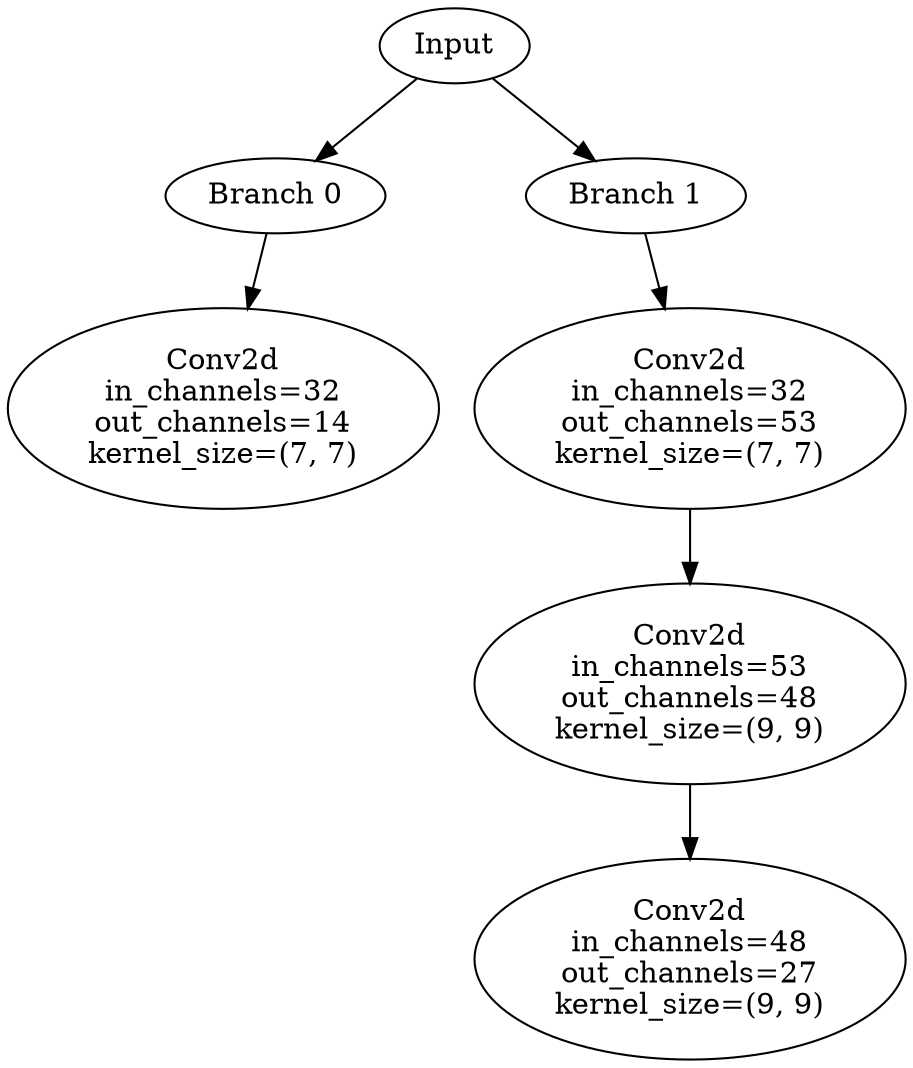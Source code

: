 // Inception Module - Coral 24
digraph {
	Input [label=Input]
	Branch_0 [label="Branch 0"]
	Input -> Branch_0
	Branch_0_Layer_0 [label="Conv2d
in_channels=32
out_channels=14
kernel_size=(7, 7)"]
	Branch_0 -> Branch_0_Layer_0
	Branch_1 [label="Branch 1"]
	Input -> Branch_1
	Branch_1_Layer_0 [label="Conv2d
in_channels=32
out_channels=53
kernel_size=(7, 7)"]
	Branch_1 -> Branch_1_Layer_0
	Branch_1_Layer_1 [label="Conv2d
in_channels=53
out_channels=48
kernel_size=(9, 9)"]
	Branch_1_Layer_0 -> Branch_1_Layer_1
	Branch_1_Layer_2 [label="Conv2d
in_channels=48
out_channels=27
kernel_size=(9, 9)"]
	Branch_1_Layer_1 -> Branch_1_Layer_2
}
